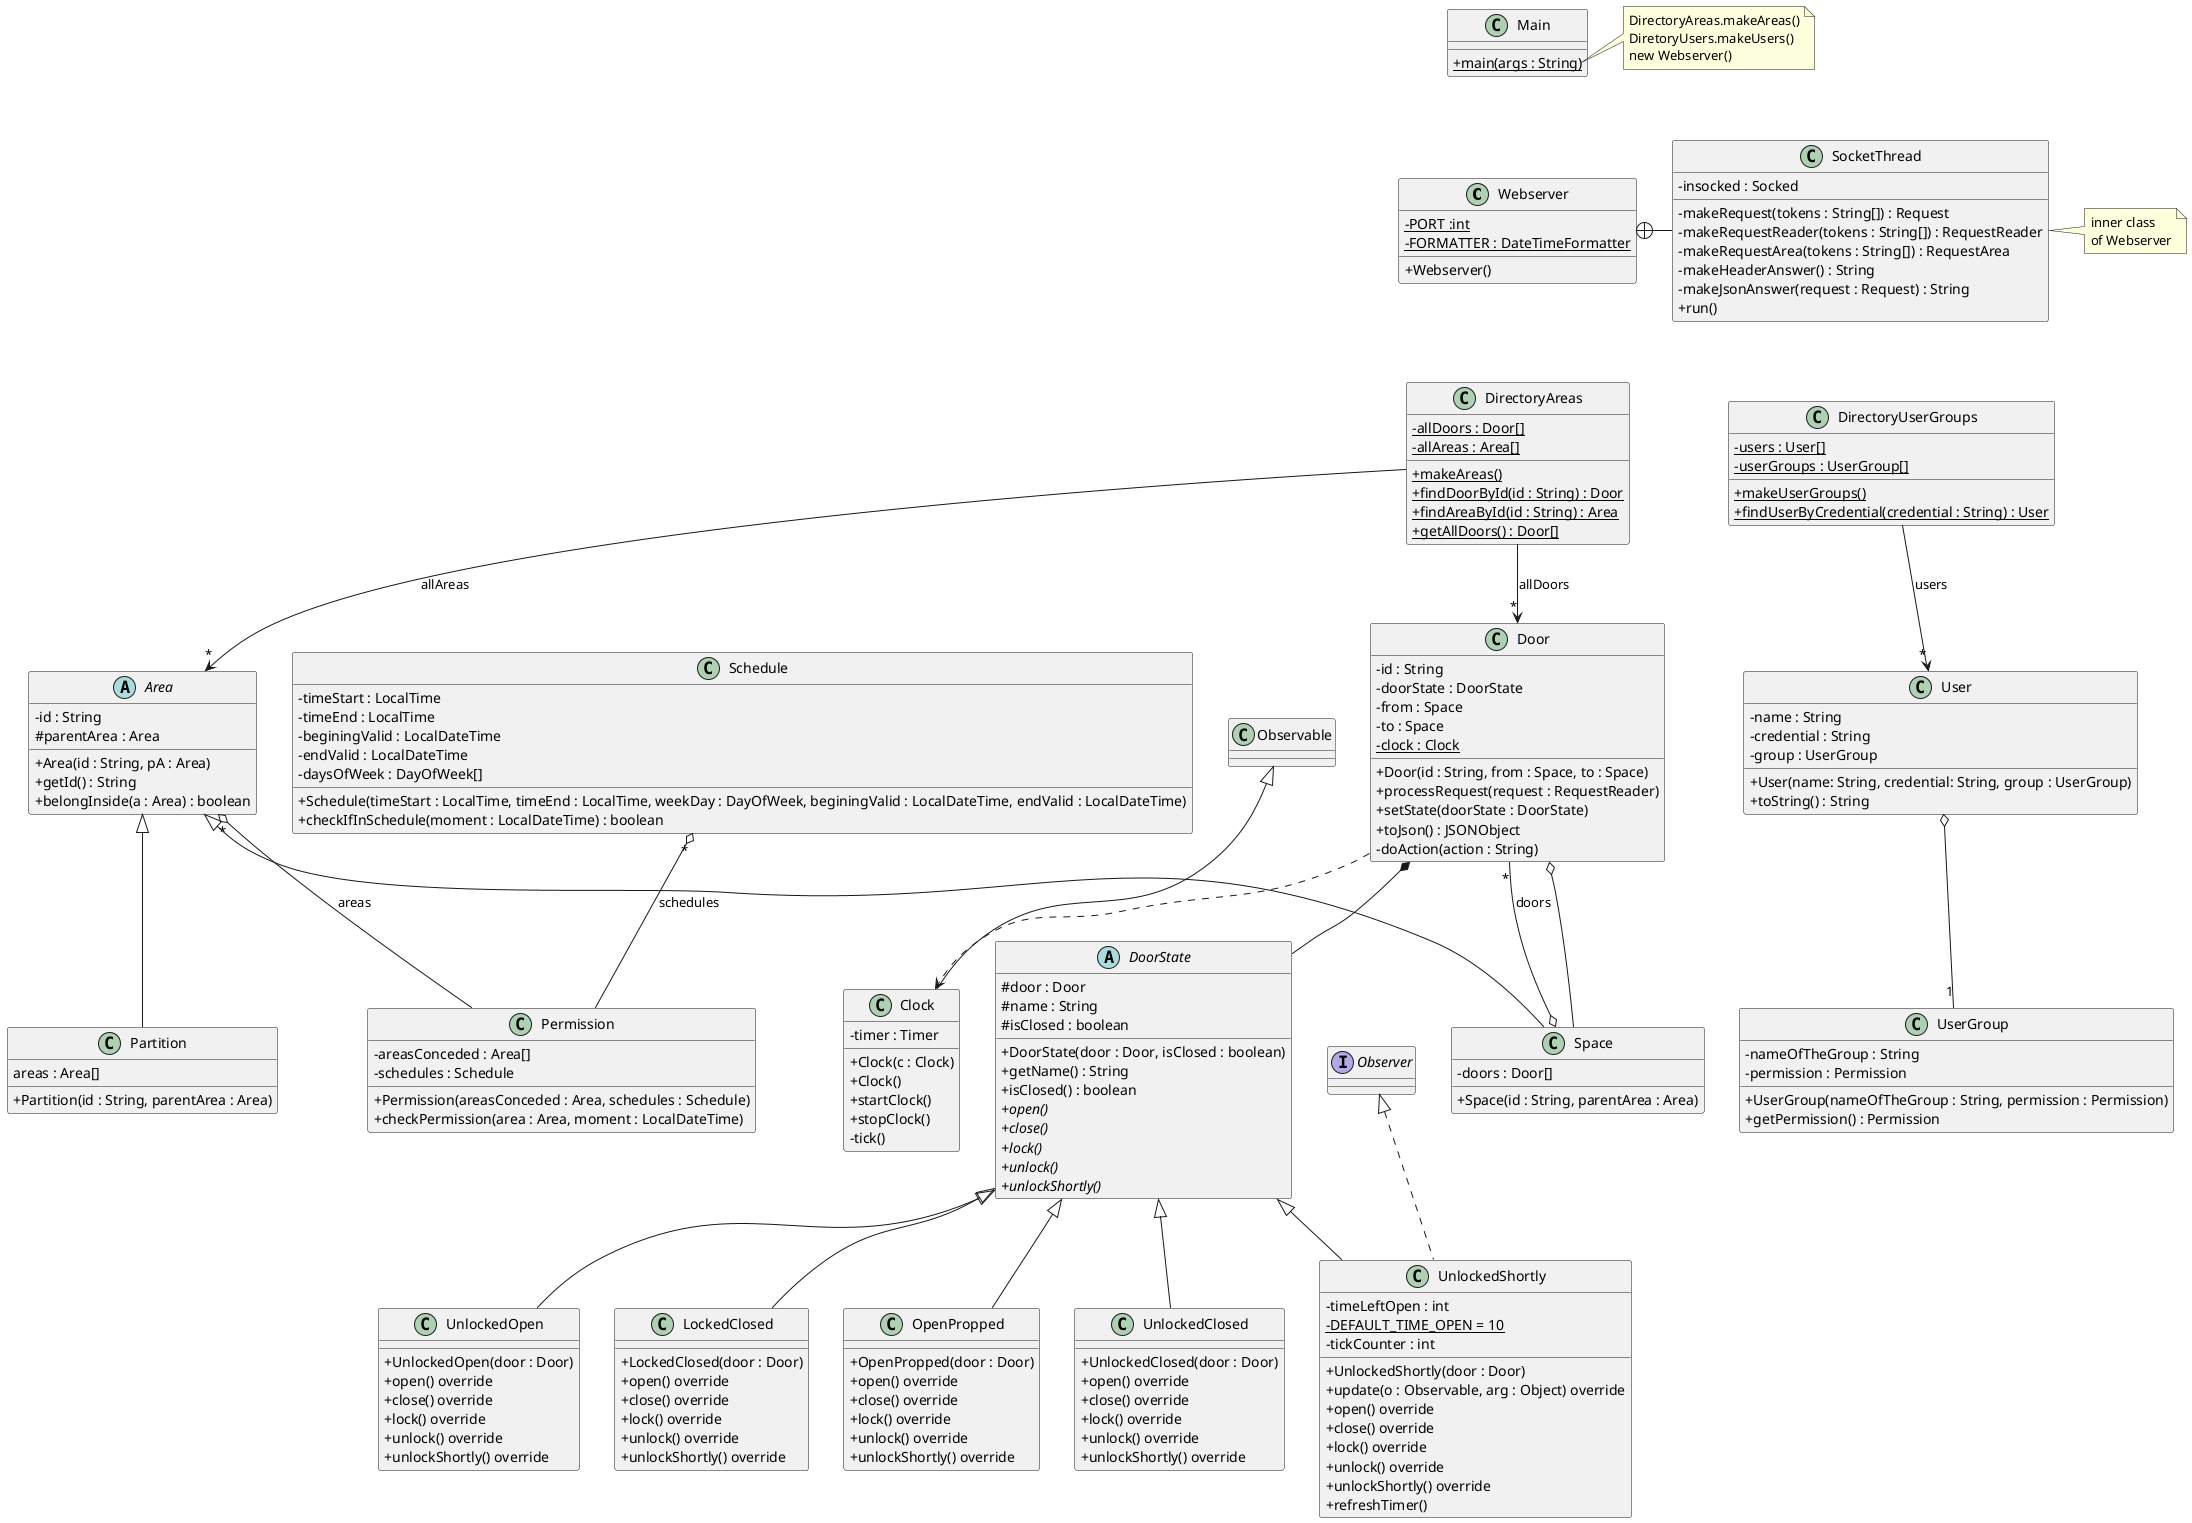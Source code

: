 @startuml
'https://plantuml.com/class-diagram
skinparam classAttributeIconSize 0

class Webserver {
- {static} PORT :int
- {static} FORMATTER : DateTimeFormatter
+ Webserver()
}

class SocketThread {
- insocked : Socked
- makeRequest(tokens : String[]) : Request
- makeRequestReader(tokens : String[]) : RequestReader
- makeRequestArea(tokens : String[]) : RequestArea
- makeHeaderAnswer() : String
- makeJsonAnswer(request : Request) : String
+ run()
}

Webserver +-right- SocketThread

note right of SocketThread
inner class
of Webserver
end note

class DirectoryAreas {
- {static} allDoors : Door[]
- {static} allAreas : Area[]
+ {static} makeAreas()
+ {static} findDoorById(id : String) : Door
+ {static} findAreaById(id : String) : Area
+ {static} getAllDoors() : Door[]
}

DirectoryAreas --> "*" Door : "allDoors"

class DirectoryUserGroups {
- {static} users : User[]
- {static} userGroups : UserGroup[]
+ {static} makeUserGroups()
+ {static} findUserByCredential(credential : String) : User
}

DirectoryUserGroups --> "*" User : "users"

class Door {
- id : String
- doorState : DoorState
- from : Space
- to : Space
- {static} clock : Clock
+ Door(id : String, from : Space, to : Space)
+ processRequest(request : RequestReader)
+ setState(doorState : DoorState)
+ toJson() : JSONObject
'+ toString() : String
'+ isClosed() :boolean
'+ setClosed(b : boolean)
'+ getStateName() : String
'+ getId() : String
'+ setState(ds : DoorState)
'+ getFrom()
'+ getTo()
'+ getClock()
- doAction(action : String)
}

Space o-- "*" Door : doors
Door *-- DoorState
Door o-- Space
Door ..> Clock

abstract class DoorState {
# door : Door
# name : String
# isClosed : boolean
+ DoorState(door : Door, isClosed : boolean)
+ getName() : String
+ isClosed() : boolean
+ {abstract} open()
+ {abstract} close()
+ {abstract} lock()
+ {abstract} unlock()
+ {abstract} unlockShortly()
}

class LockedClosed extends DoorState {
+ LockedClosed(door : Door)
+ open() override
+ close() override
+ lock() override
+ unlock() override
+ unlockShortly() override
}

class OpenPropped extends DoorState {
+ OpenPropped(door : Door)
+ open() override
+ close() override
+ lock() override
+ unlock() override
+ unlockShortly() override
}

class UnlockedClosed extends DoorState {
+ UnlockedClosed(door : Door)
+ open() override
+ close() override
+ lock() override
+ unlock() override
+ unlockShortly() override
}

class UnlockedOpen extends DoorState {
+ UnlockedOpen(door : Door)
+ open() override
+ close() override
+ lock() override
+ unlock() override
+ unlockShortly() override
}

class UnlockedShortly extends DoorState implements Observer {
- timeLeftOpen : int
- {static} DEFAULT_TIME_OPEN = 10
- tickCounter : int
+ UnlockedShortly(door : Door)
+ update(o : Observable, arg : Object) override
+ open() override
+ close() override
+ lock() override
+ unlock() override
+ unlockShortly() override
+ refreshTimer()
}

class User {
- name : String
- credential : String
- group : UserGroup
+ User(name: String, credential: String, group : UserGroup)
+ toString() : String
'+ getCredential : String
'+ getUserGroup : UserGroup
}

User o-- "1" UserGroup

class UserGroup {
- nameOfTheGroup : String
- permission : Permission
+ UserGroup(nameOfTheGroup : String, permission : Permission)
+ getPermission() : Permission
}

class Permission {
- areasConceded : Area[]
- schedules : Schedule
+ Permission(areasConceded : Area, schedules : Schedule)
+ checkPermission(area : Area, moment : LocalDateTime)
}

Area "*" o-- Permission : "areas"
Schedule "*" o-- Permission : schedules

class Schedule {
- timeStart : LocalTime
- timeEnd : LocalTime
- beginingValid : LocalDateTime
- endValid : LocalDateTime
- daysOfWeek : DayOfWeek[]
+ Schedule(timeStart : LocalTime, timeEnd : LocalTime, weekDay : DayOfWeek, beginingValid : LocalDateTime, endValid : LocalDateTime)
+ checkIfInSchedule(moment : LocalDateTime) : boolean
}

abstract class Area {
- id : String
# parentArea : Area
+ Area(id : String, pA : Area)
+ getId() : String
+ belongInside(a : Area) : boolean
}

DirectoryAreas --> "*" Area : "allAreas"

class Partition extends Area {
areas : Area[]
+ Partition(id : String, parentArea : Area)
}

class Space extends Area {
- doors : Door[]
+ Space(id : String, parentArea : Area)
}

class Main {
+ {static} main(args : String)
}

class Clock extends Observable {
- timer : Timer
+ Clock(c : Clock)
+ Clock()
+ startClock()
+ stopClock()
- tick()
}

note right of Main::main
DirectoryAreas.makeAreas()
DiretoryUsers.makeUsers()
new Webserver()
end note

Main -[hidden]down- Webserver
Webserver -[hidden]down- DirectoryAreas
DirectoryAreas -[hidden]right- DirectoryUserGroups
@enduml

